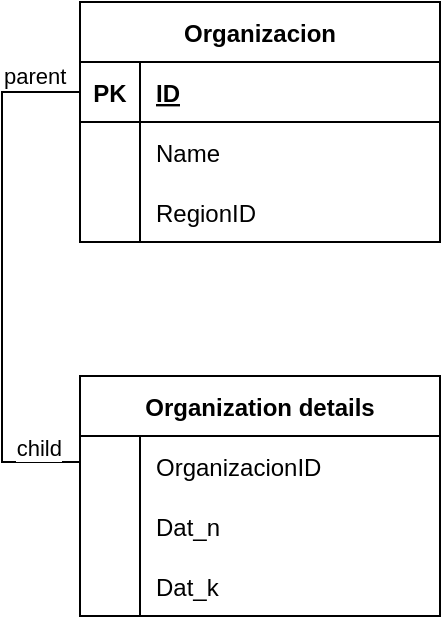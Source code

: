 <mxfile version="20.5.3" type="github">
  <diagram name="Page-1" id="efa7a0a1-bf9b-a30e-e6df-94a7791c09e9">
    <mxGraphModel dx="1422" dy="794" grid="1" gridSize="10" guides="1" tooltips="1" connect="1" arrows="1" fold="1" page="1" pageScale="1" pageWidth="826" pageHeight="1169" background="none" math="0" shadow="0">
      <root>
        <mxCell id="0" />
        <mxCell id="1" parent="0" />
        <mxCell id="0RSJ-zafrXnBK_JeQBbp-115" value="Organizacion" style="shape=table;startSize=30;container=1;collapsible=1;childLayout=tableLayout;fixedRows=1;rowLines=0;fontStyle=1;align=center;resizeLast=1;" vertex="1" parent="1">
          <mxGeometry x="59" y="40" width="180" height="120" as="geometry">
            <mxRectangle x="40" y="40" width="120" height="30" as="alternateBounds" />
          </mxGeometry>
        </mxCell>
        <mxCell id="0RSJ-zafrXnBK_JeQBbp-116" value="" style="shape=tableRow;horizontal=0;startSize=0;swimlaneHead=0;swimlaneBody=0;fillColor=none;collapsible=0;dropTarget=0;points=[[0,0.5],[1,0.5]];portConstraint=eastwest;top=0;left=0;right=0;bottom=1;" vertex="1" parent="0RSJ-zafrXnBK_JeQBbp-115">
          <mxGeometry y="30" width="180" height="30" as="geometry" />
        </mxCell>
        <mxCell id="0RSJ-zafrXnBK_JeQBbp-117" value="PK" style="shape=partialRectangle;connectable=0;fillColor=none;top=0;left=0;bottom=0;right=0;fontStyle=1;overflow=hidden;" vertex="1" parent="0RSJ-zafrXnBK_JeQBbp-116">
          <mxGeometry width="30" height="30" as="geometry">
            <mxRectangle width="30" height="30" as="alternateBounds" />
          </mxGeometry>
        </mxCell>
        <mxCell id="0RSJ-zafrXnBK_JeQBbp-118" value="ID" style="shape=partialRectangle;connectable=0;fillColor=none;top=0;left=0;bottom=0;right=0;align=left;spacingLeft=6;fontStyle=5;overflow=hidden;" vertex="1" parent="0RSJ-zafrXnBK_JeQBbp-116">
          <mxGeometry x="30" width="150" height="30" as="geometry">
            <mxRectangle width="150" height="30" as="alternateBounds" />
          </mxGeometry>
        </mxCell>
        <mxCell id="0RSJ-zafrXnBK_JeQBbp-119" value="" style="shape=tableRow;horizontal=0;startSize=0;swimlaneHead=0;swimlaneBody=0;fillColor=none;collapsible=0;dropTarget=0;points=[[0,0.5],[1,0.5]];portConstraint=eastwest;top=0;left=0;right=0;bottom=0;" vertex="1" parent="0RSJ-zafrXnBK_JeQBbp-115">
          <mxGeometry y="60" width="180" height="30" as="geometry" />
        </mxCell>
        <mxCell id="0RSJ-zafrXnBK_JeQBbp-120" value="" style="shape=partialRectangle;connectable=0;fillColor=none;top=0;left=0;bottom=0;right=0;editable=1;overflow=hidden;" vertex="1" parent="0RSJ-zafrXnBK_JeQBbp-119">
          <mxGeometry width="30" height="30" as="geometry">
            <mxRectangle width="30" height="30" as="alternateBounds" />
          </mxGeometry>
        </mxCell>
        <mxCell id="0RSJ-zafrXnBK_JeQBbp-121" value="Name" style="shape=partialRectangle;connectable=0;fillColor=none;top=0;left=0;bottom=0;right=0;align=left;spacingLeft=6;overflow=hidden;" vertex="1" parent="0RSJ-zafrXnBK_JeQBbp-119">
          <mxGeometry x="30" width="150" height="30" as="geometry">
            <mxRectangle width="150" height="30" as="alternateBounds" />
          </mxGeometry>
        </mxCell>
        <mxCell id="0RSJ-zafrXnBK_JeQBbp-150" value="" style="shape=tableRow;horizontal=0;startSize=0;swimlaneHead=0;swimlaneBody=0;fillColor=none;collapsible=0;dropTarget=0;points=[[0,0.5],[1,0.5]];portConstraint=eastwest;top=0;left=0;right=0;bottom=0;" vertex="1" parent="0RSJ-zafrXnBK_JeQBbp-115">
          <mxGeometry y="90" width="180" height="30" as="geometry" />
        </mxCell>
        <mxCell id="0RSJ-zafrXnBK_JeQBbp-151" value="" style="shape=partialRectangle;connectable=0;fillColor=none;top=0;left=0;bottom=0;right=0;editable=1;overflow=hidden;" vertex="1" parent="0RSJ-zafrXnBK_JeQBbp-150">
          <mxGeometry width="30" height="30" as="geometry">
            <mxRectangle width="30" height="30" as="alternateBounds" />
          </mxGeometry>
        </mxCell>
        <mxCell id="0RSJ-zafrXnBK_JeQBbp-152" value="RegionID" style="shape=partialRectangle;connectable=0;fillColor=none;top=0;left=0;bottom=0;right=0;align=left;spacingLeft=6;overflow=hidden;" vertex="1" parent="0RSJ-zafrXnBK_JeQBbp-150">
          <mxGeometry x="30" width="150" height="30" as="geometry">
            <mxRectangle width="150" height="30" as="alternateBounds" />
          </mxGeometry>
        </mxCell>
        <mxCell id="0RSJ-zafrXnBK_JeQBbp-128" value="Organization details" style="shape=table;startSize=30;container=1;collapsible=1;childLayout=tableLayout;fixedRows=1;rowLines=0;fontStyle=1;align=center;resizeLast=1;" vertex="1" parent="1">
          <mxGeometry x="59" y="227" width="180" height="120" as="geometry" />
        </mxCell>
        <mxCell id="0RSJ-zafrXnBK_JeQBbp-132" value="" style="shape=tableRow;horizontal=0;startSize=0;swimlaneHead=0;swimlaneBody=0;fillColor=none;collapsible=0;dropTarget=0;points=[[0,0.5],[1,0.5]];portConstraint=eastwest;top=0;left=0;right=0;bottom=0;" vertex="1" parent="0RSJ-zafrXnBK_JeQBbp-128">
          <mxGeometry y="30" width="180" height="30" as="geometry" />
        </mxCell>
        <mxCell id="0RSJ-zafrXnBK_JeQBbp-133" value="" style="shape=partialRectangle;connectable=0;fillColor=none;top=0;left=0;bottom=0;right=0;editable=1;overflow=hidden;" vertex="1" parent="0RSJ-zafrXnBK_JeQBbp-132">
          <mxGeometry width="30" height="30" as="geometry">
            <mxRectangle width="30" height="30" as="alternateBounds" />
          </mxGeometry>
        </mxCell>
        <mxCell id="0RSJ-zafrXnBK_JeQBbp-134" value="OrganizacionID" style="shape=partialRectangle;connectable=0;fillColor=none;top=0;left=0;bottom=0;right=0;align=left;spacingLeft=6;overflow=hidden;" vertex="1" parent="0RSJ-zafrXnBK_JeQBbp-132">
          <mxGeometry x="30" width="150" height="30" as="geometry">
            <mxRectangle width="150" height="30" as="alternateBounds" />
          </mxGeometry>
        </mxCell>
        <mxCell id="0RSJ-zafrXnBK_JeQBbp-141" value="" style="shape=tableRow;horizontal=0;startSize=0;swimlaneHead=0;swimlaneBody=0;fillColor=none;collapsible=0;dropTarget=0;points=[[0,0.5],[1,0.5]];portConstraint=eastwest;top=0;left=0;right=0;bottom=0;" vertex="1" parent="0RSJ-zafrXnBK_JeQBbp-128">
          <mxGeometry y="60" width="180" height="30" as="geometry" />
        </mxCell>
        <mxCell id="0RSJ-zafrXnBK_JeQBbp-142" value="" style="shape=partialRectangle;connectable=0;fillColor=none;top=0;left=0;bottom=0;right=0;editable=1;overflow=hidden;" vertex="1" parent="0RSJ-zafrXnBK_JeQBbp-141">
          <mxGeometry width="30" height="30" as="geometry">
            <mxRectangle width="30" height="30" as="alternateBounds" />
          </mxGeometry>
        </mxCell>
        <mxCell id="0RSJ-zafrXnBK_JeQBbp-143" value="Dat_n" style="shape=partialRectangle;connectable=0;fillColor=none;top=0;left=0;bottom=0;right=0;align=left;spacingLeft=6;overflow=hidden;" vertex="1" parent="0RSJ-zafrXnBK_JeQBbp-141">
          <mxGeometry x="30" width="150" height="30" as="geometry">
            <mxRectangle width="150" height="30" as="alternateBounds" />
          </mxGeometry>
        </mxCell>
        <mxCell id="0RSJ-zafrXnBK_JeQBbp-144" value="" style="shape=tableRow;horizontal=0;startSize=0;swimlaneHead=0;swimlaneBody=0;fillColor=none;collapsible=0;dropTarget=0;points=[[0,0.5],[1,0.5]];portConstraint=eastwest;top=0;left=0;right=0;bottom=0;" vertex="1" parent="0RSJ-zafrXnBK_JeQBbp-128">
          <mxGeometry y="90" width="180" height="30" as="geometry" />
        </mxCell>
        <mxCell id="0RSJ-zafrXnBK_JeQBbp-145" value="" style="shape=partialRectangle;connectable=0;fillColor=none;top=0;left=0;bottom=0;right=0;editable=1;overflow=hidden;" vertex="1" parent="0RSJ-zafrXnBK_JeQBbp-144">
          <mxGeometry width="30" height="30" as="geometry">
            <mxRectangle width="30" height="30" as="alternateBounds" />
          </mxGeometry>
        </mxCell>
        <mxCell id="0RSJ-zafrXnBK_JeQBbp-146" value="Dat_k" style="shape=partialRectangle;connectable=0;fillColor=none;top=0;left=0;bottom=0;right=0;align=left;spacingLeft=6;overflow=hidden;" vertex="1" parent="0RSJ-zafrXnBK_JeQBbp-144">
          <mxGeometry x="30" width="150" height="30" as="geometry">
            <mxRectangle width="150" height="30" as="alternateBounds" />
          </mxGeometry>
        </mxCell>
        <mxCell id="0RSJ-zafrXnBK_JeQBbp-147" value="" style="endArrow=none;html=1;edgeStyle=orthogonalEdgeStyle;rounded=0;exitX=0;exitY=0.5;exitDx=0;exitDy=0;entryX=0;entryY=0.5;entryDx=0;entryDy=0;" edge="1" parent="1" source="0RSJ-zafrXnBK_JeQBbp-116" target="0RSJ-zafrXnBK_JeQBbp-132">
          <mxGeometry relative="1" as="geometry">
            <mxPoint x="389" y="340" as="sourcePoint" />
            <mxPoint x="549" y="340" as="targetPoint" />
            <Array as="points">
              <mxPoint x="20" y="85" />
              <mxPoint x="20" y="270" />
              <mxPoint x="59" y="270" />
            </Array>
          </mxGeometry>
        </mxCell>
        <mxCell id="0RSJ-zafrXnBK_JeQBbp-148" value="parent" style="edgeLabel;resizable=0;html=1;align=left;verticalAlign=bottom;" connectable="0" vertex="1" parent="0RSJ-zafrXnBK_JeQBbp-147">
          <mxGeometry x="-1" relative="1" as="geometry">
            <mxPoint x="-40" as="offset" />
          </mxGeometry>
        </mxCell>
        <mxCell id="0RSJ-zafrXnBK_JeQBbp-149" value="child" style="edgeLabel;resizable=0;html=1;align=right;verticalAlign=bottom;" connectable="0" vertex="1" parent="0RSJ-zafrXnBK_JeQBbp-147">
          <mxGeometry x="1" relative="1" as="geometry">
            <mxPoint x="-9" y="-1" as="offset" />
          </mxGeometry>
        </mxCell>
      </root>
    </mxGraphModel>
  </diagram>
</mxfile>
